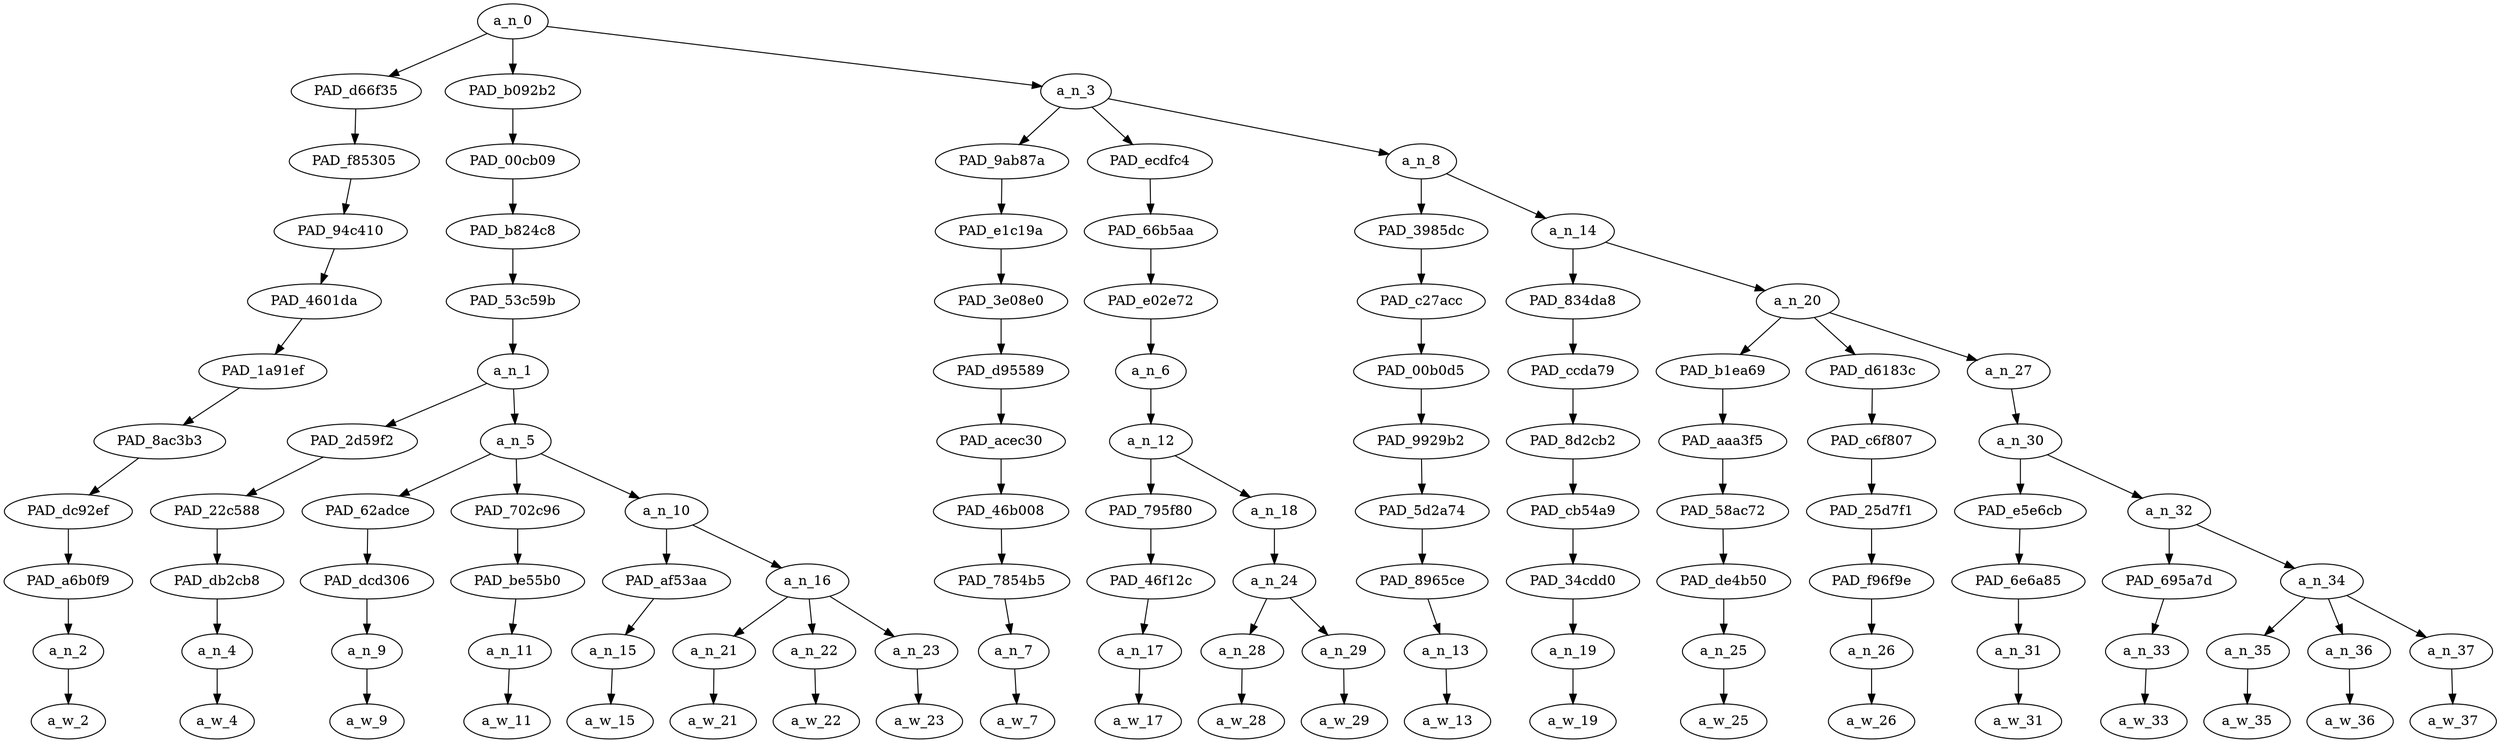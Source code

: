 strict digraph "" {
	a_n_0	[div_dir=-1,
		index=0,
		level=10,
		pos="6.537037037037037,10!",
		text_span="[0, 1, 2, 3, 4, 5, 6, 7, 8, 9, 10, 11, 12, 13, 14, 15, 16, 17, 18, 19, 20]",
		value=1.00000003];
	PAD_d66f35	[div_dir=1,
		index=1,
		level=9,
		pos="7.0,9!",
		text_span="[7]",
		value=0.02237796];
	a_n_0 -> PAD_d66f35;
	PAD_b092b2	[div_dir=-1,
		index=0,
		level=9,
		pos="1.6666666666666667,9!",
		text_span="[0, 1, 2, 3, 4, 5, 6]",
		value=0.68859003];
	a_n_0 -> PAD_b092b2;
	a_n_3	[div_dir=1,
		index=2,
		level=9,
		pos="10.944444444444445,9!",
		text_span="[8, 9, 10, 11, 12, 13, 14, 15, 16, 17, 18, 19, 20]",
		value=0.28894788];
	a_n_0 -> a_n_3;
	PAD_f85305	[div_dir=1,
		index=1,
		level=8,
		pos="7.0,8!",
		text_span="[7]",
		value=0.02237796];
	PAD_d66f35 -> PAD_f85305;
	PAD_94c410	[div_dir=1,
		index=1,
		level=7,
		pos="7.0,7!",
		text_span="[7]",
		value=0.02237796];
	PAD_f85305 -> PAD_94c410;
	PAD_4601da	[div_dir=1,
		index=1,
		level=6,
		pos="7.0,6!",
		text_span="[7]",
		value=0.02237796];
	PAD_94c410 -> PAD_4601da;
	PAD_1a91ef	[div_dir=1,
		index=1,
		level=5,
		pos="7.0,5!",
		text_span="[7]",
		value=0.02237796];
	PAD_4601da -> PAD_1a91ef;
	PAD_8ac3b3	[div_dir=1,
		index=2,
		level=4,
		pos="7.0,4!",
		text_span="[7]",
		value=0.02237796];
	PAD_1a91ef -> PAD_8ac3b3;
	PAD_dc92ef	[div_dir=1,
		index=4,
		level=3,
		pos="7.0,3!",
		text_span="[7]",
		value=0.02237796];
	PAD_8ac3b3 -> PAD_dc92ef;
	PAD_a6b0f9	[div_dir=1,
		index=5,
		level=2,
		pos="7.0,2!",
		text_span="[7]",
		value=0.02237796];
	PAD_dc92ef -> PAD_a6b0f9;
	a_n_2	[div_dir=1,
		index=7,
		level=1,
		pos="7.0,1!",
		text_span="[7]",
		value=0.02237796];
	PAD_a6b0f9 -> a_n_2;
	a_w_2	[div_dir=0,
		index=7,
		level=0,
		pos="7,0!",
		text_span="[7]",
		value=and];
	a_n_2 -> a_w_2;
	PAD_00cb09	[div_dir=-1,
		index=0,
		level=8,
		pos="1.6666666666666667,8!",
		text_span="[0, 1, 2, 3, 4, 5, 6]",
		value=0.68859003];
	PAD_b092b2 -> PAD_00cb09;
	PAD_b824c8	[div_dir=-1,
		index=0,
		level=7,
		pos="1.6666666666666667,7!",
		text_span="[0, 1, 2, 3, 4, 5, 6]",
		value=0.68859003];
	PAD_00cb09 -> PAD_b824c8;
	PAD_53c59b	[div_dir=-1,
		index=0,
		level=6,
		pos="1.6666666666666667,6!",
		text_span="[0, 1, 2, 3, 4, 5, 6]",
		value=0.68859003];
	PAD_b824c8 -> PAD_53c59b;
	a_n_1	[div_dir=-1,
		index=0,
		level=5,
		pos="1.6666666666666667,5!",
		text_span="[0, 1, 2, 3, 4, 5, 6]",
		value=0.68859003];
	PAD_53c59b -> a_n_1;
	PAD_2d59f2	[div_dir=-1,
		index=0,
		level=4,
		pos="0.0,4!",
		text_span="[0]",
		value=0.03086774];
	a_n_1 -> PAD_2d59f2;
	a_n_5	[div_dir=-1,
		index=1,
		level=4,
		pos="3.3333333333333335,4!",
		text_span="[1, 2, 3, 4, 5, 6]",
		value=0.65736463];
	a_n_1 -> a_n_5;
	PAD_22c588	[div_dir=-1,
		index=0,
		level=3,
		pos="0.0,3!",
		text_span="[0]",
		value=0.03086774];
	PAD_2d59f2 -> PAD_22c588;
	PAD_db2cb8	[div_dir=-1,
		index=0,
		level=2,
		pos="0.0,2!",
		text_span="[0]",
		value=0.03086774];
	PAD_22c588 -> PAD_db2cb8;
	a_n_4	[div_dir=-1,
		index=0,
		level=1,
		pos="0.0,1!",
		text_span="[0]",
		value=0.03086774];
	PAD_db2cb8 -> a_n_4;
	a_w_4	[div_dir=0,
		index=0,
		level=0,
		pos="0,0!",
		text_span="[0]",
		value=we];
	a_n_4 -> a_w_4;
	PAD_62adce	[div_dir=1,
		index=1,
		level=3,
		pos="1.0,3!",
		text_span="[1]",
		value=0.05319261];
	a_n_5 -> PAD_62adce;
	PAD_702c96	[div_dir=-1,
		index=3,
		level=3,
		pos="6.0,3!",
		text_span="[6]",
		value=0.04270886];
	a_n_5 -> PAD_702c96;
	a_n_10	[div_dir=-1,
		index=2,
		level=3,
		pos="3.0,3!",
		text_span="[2, 3, 4, 5]",
		value=0.56111856];
	a_n_5 -> a_n_10;
	PAD_dcd306	[div_dir=1,
		index=1,
		level=2,
		pos="1.0,2!",
		text_span="[1]",
		value=0.05319261];
	PAD_62adce -> PAD_dcd306;
	a_n_9	[div_dir=1,
		index=1,
		level=1,
		pos="1.0,1!",
		text_span="[1]",
		value=0.05319261];
	PAD_dcd306 -> a_n_9;
	a_w_9	[div_dir=0,
		index=1,
		level=0,
		pos="1,0!",
		text_span="[1]",
		value=dressed];
	a_n_9 -> a_w_9;
	PAD_be55b0	[div_dir=-1,
		index=4,
		level=2,
		pos="6.0,2!",
		text_span="[6]",
		value=0.04270886];
	PAD_702c96 -> PAD_be55b0;
	a_n_11	[div_dir=-1,
		index=6,
		level=1,
		pos="6.0,1!",
		text_span="[6]",
		value=0.04270886];
	PAD_be55b0 -> a_n_11;
	a_w_11	[div_dir=0,
		index=6,
		level=0,
		pos="6,0!",
		text_span="[6]",
		value=today];
	a_n_11 -> a_w_11;
	PAD_af53aa	[div_dir=1,
		index=2,
		level=2,
		pos="2.0,2!",
		text_span="[2]",
		value=0.05126641];
	a_n_10 -> PAD_af53aa;
	a_n_16	[div_dir=-1,
		index=3,
		level=2,
		pos="4.0,2!",
		text_span="[3, 4, 5]",
		value=0.50941187];
	a_n_10 -> a_n_16;
	a_n_15	[div_dir=1,
		index=2,
		level=1,
		pos="2.0,1!",
		text_span="[2]",
		value=0.05126641];
	PAD_af53aa -> a_n_15;
	a_w_15	[div_dir=0,
		index=2,
		level=0,
		pos="2,0!",
		text_span="[2]",
		value=with];
	a_n_15 -> a_w_15;
	a_n_21	[div_dir=1,
		index=3,
		level=1,
		pos="3.0,1!",
		text_span="[3]",
		value=0.13517815];
	a_n_16 -> a_n_21;
	a_n_22	[div_dir=-1,
		index=4,
		level=1,
		pos="4.0,1!",
		text_span="[4]",
		value=0.27105821];
	a_n_16 -> a_n_22;
	a_n_23	[div_dir=1,
		index=5,
		level=1,
		pos="5.0,1!",
		text_span="[5]",
		value=0.10264539];
	a_n_16 -> a_n_23;
	a_w_21	[div_dir=0,
		index=3,
		level=0,
		pos="3,0!",
		text_span="[3]",
		value=big];
	a_n_21 -> a_w_21;
	a_w_22	[div_dir=0,
		index=4,
		level=0,
		pos="4,0!",
		text_span="[4]",
		value=dyke];
	a_n_22 -> a_w_22;
	a_w_23	[div_dir=0,
		index=5,
		level=0,
		pos="5,0!",
		text_span="[5]",
		value=energy];
	a_n_23 -> a_w_23;
	PAD_9ab87a	[div_dir=1,
		index=3,
		level=8,
		pos="11.0,8!",
		text_span="[11]",
		value=0.01637332];
	a_n_3 -> PAD_9ab87a;
	PAD_ecdfc4	[div_dir=1,
		index=2,
		level=8,
		pos="8.75,8!",
		text_span="[8, 9, 10]",
		value=0.08952731];
	a_n_3 -> PAD_ecdfc4;
	a_n_8	[div_dir=1,
		index=4,
		level=8,
		pos="13.083333333333334,8!",
		text_span="[12, 13, 14, 15, 16, 17, 18, 19, 20]",
		value=0.18290199];
	a_n_3 -> a_n_8;
	PAD_e1c19a	[div_dir=1,
		index=3,
		level=7,
		pos="11.0,7!",
		text_span="[11]",
		value=0.01637332];
	PAD_9ab87a -> PAD_e1c19a;
	PAD_3e08e0	[div_dir=1,
		index=3,
		level=6,
		pos="11.0,6!",
		text_span="[11]",
		value=0.01637332];
	PAD_e1c19a -> PAD_3e08e0;
	PAD_d95589	[div_dir=1,
		index=3,
		level=5,
		pos="11.0,5!",
		text_span="[11]",
		value=0.01637332];
	PAD_3e08e0 -> PAD_d95589;
	PAD_acec30	[div_dir=1,
		index=4,
		level=4,
		pos="11.0,4!",
		text_span="[11]",
		value=0.01637332];
	PAD_d95589 -> PAD_acec30;
	PAD_46b008	[div_dir=1,
		index=7,
		level=3,
		pos="11.0,3!",
		text_span="[11]",
		value=0.01637332];
	PAD_acec30 -> PAD_46b008;
	PAD_7854b5	[div_dir=1,
		index=8,
		level=2,
		pos="11.0,2!",
		text_span="[11]",
		value=0.01637332];
	PAD_46b008 -> PAD_7854b5;
	a_n_7	[div_dir=1,
		index=11,
		level=1,
		pos="11.0,1!",
		text_span="[11]",
		value=0.01637332];
	PAD_7854b5 -> a_n_7;
	a_w_7	[div_dir=0,
		index=11,
		level=0,
		pos="11,0!",
		text_span="[11]",
		value=but];
	a_n_7 -> a_w_7;
	PAD_66b5aa	[div_dir=1,
		index=2,
		level=7,
		pos="8.75,7!",
		text_span="[8, 9, 10]",
		value=0.08952731];
	PAD_ecdfc4 -> PAD_66b5aa;
	PAD_e02e72	[div_dir=1,
		index=2,
		level=6,
		pos="8.75,6!",
		text_span="[8, 9, 10]",
		value=0.08952731];
	PAD_66b5aa -> PAD_e02e72;
	a_n_6	[div_dir=1,
		index=2,
		level=5,
		pos="8.75,5!",
		text_span="[8, 9, 10]",
		value=0.08952731];
	PAD_e02e72 -> a_n_6;
	a_n_12	[div_dir=1,
		index=3,
		level=4,
		pos="8.75,4!",
		text_span="[8, 9, 10]",
		value=0.08945103];
	a_n_6 -> a_n_12;
	PAD_795f80	[div_dir=1,
		index=5,
		level=3,
		pos="8.0,3!",
		text_span="[8]",
		value=0.03902779];
	a_n_12 -> PAD_795f80;
	a_n_18	[div_dir=1,
		index=6,
		level=3,
		pos="9.5,3!",
		text_span="[9, 10]",
		value=0.05034697];
	a_n_12 -> a_n_18;
	PAD_46f12c	[div_dir=1,
		index=6,
		level=2,
		pos="8.0,2!",
		text_span="[8]",
		value=0.03902779];
	PAD_795f80 -> PAD_46f12c;
	a_n_17	[div_dir=1,
		index=8,
		level=1,
		pos="8.0,1!",
		text_span="[8]",
		value=0.03902779];
	PAD_46f12c -> a_n_17;
	a_w_17	[div_dir=0,
		index=8,
		level=0,
		pos="8,0!",
		text_span="[8]",
		value=wanna];
	a_n_17 -> a_w_17;
	a_n_24	[div_dir=1,
		index=7,
		level=2,
		pos="9.5,2!",
		text_span="[9, 10]",
		value=0.05030181];
	a_n_18 -> a_n_24;
	a_n_28	[div_dir=1,
		index=9,
		level=1,
		pos="9.0,1!",
		text_span="[9]",
		value=0.02714556];
	a_n_24 -> a_n_28;
	a_n_29	[div_dir=-1,
		index=10,
		level=1,
		pos="10.0,1!",
		text_span="[10]",
		value=0.02311110];
	a_n_24 -> a_n_29;
	a_w_28	[div_dir=0,
		index=9,
		level=0,
		pos="9,0!",
		text_span="[9]",
		value=show];
	a_n_28 -> a_w_28;
	a_w_29	[div_dir=0,
		index=10,
		level=0,
		pos="10,0!",
		text_span="[10]",
		value=off];
	a_n_29 -> a_w_29;
	PAD_3985dc	[div_dir=1,
		index=4,
		level=7,
		pos="12.0,7!",
		text_span="[12]",
		value=0.01898292];
	a_n_8 -> PAD_3985dc;
	a_n_14	[div_dir=1,
		index=5,
		level=7,
		pos="14.166666666666668,7!",
		text_span="[13, 14, 15, 16, 17, 18, 19, 20]",
		value=0.16380893];
	a_n_8 -> a_n_14;
	PAD_c27acc	[div_dir=1,
		index=4,
		level=6,
		pos="12.0,6!",
		text_span="[12]",
		value=0.01898292];
	PAD_3985dc -> PAD_c27acc;
	PAD_00b0d5	[div_dir=1,
		index=4,
		level=5,
		pos="12.0,5!",
		text_span="[12]",
		value=0.01898292];
	PAD_c27acc -> PAD_00b0d5;
	PAD_9929b2	[div_dir=1,
		index=5,
		level=4,
		pos="12.0,4!",
		text_span="[12]",
		value=0.01898292];
	PAD_00b0d5 -> PAD_9929b2;
	PAD_5d2a74	[div_dir=1,
		index=8,
		level=3,
		pos="12.0,3!",
		text_span="[12]",
		value=0.01898292];
	PAD_9929b2 -> PAD_5d2a74;
	PAD_8965ce	[div_dir=1,
		index=9,
		level=2,
		pos="12.0,2!",
		text_span="[12]",
		value=0.01898292];
	PAD_5d2a74 -> PAD_8965ce;
	a_n_13	[div_dir=1,
		index=12,
		level=1,
		pos="12.0,1!",
		text_span="[12]",
		value=0.01898292];
	PAD_8965ce -> a_n_13;
	a_w_13	[div_dir=0,
		index=12,
		level=0,
		pos="12,0!",
		text_span="[12]",
		value=we1];
	a_n_13 -> a_w_13;
	PAD_834da8	[div_dir=1,
		index=5,
		level=6,
		pos="13.0,6!",
		text_span="[13]",
		value=0.01897225];
	a_n_14 -> PAD_834da8;
	a_n_20	[div_dir=1,
		index=6,
		level=6,
		pos="15.333333333333334,6!",
		text_span="[14, 15, 16, 17, 18, 19, 20]",
		value=0.14474008];
	a_n_14 -> a_n_20;
	PAD_ccda79	[div_dir=1,
		index=5,
		level=5,
		pos="13.0,5!",
		text_span="[13]",
		value=0.01897225];
	PAD_834da8 -> PAD_ccda79;
	PAD_8d2cb2	[div_dir=1,
		index=6,
		level=4,
		pos="13.0,4!",
		text_span="[13]",
		value=0.01897225];
	PAD_ccda79 -> PAD_8d2cb2;
	PAD_cb54a9	[div_dir=1,
		index=9,
		level=3,
		pos="13.0,3!",
		text_span="[13]",
		value=0.01897225];
	PAD_8d2cb2 -> PAD_cb54a9;
	PAD_34cdd0	[div_dir=1,
		index=10,
		level=2,
		pos="13.0,2!",
		text_span="[13]",
		value=0.01897225];
	PAD_cb54a9 -> PAD_34cdd0;
	a_n_19	[div_dir=1,
		index=13,
		level=1,
		pos="13.0,1!",
		text_span="[13]",
		value=0.01897225];
	PAD_34cdd0 -> a_n_19;
	a_w_19	[div_dir=0,
		index=13,
		level=0,
		pos="13,0!",
		text_span="[13]",
		value=are];
	a_n_19 -> a_w_19;
	PAD_b1ea69	[div_dir=-1,
		index=6,
		level=5,
		pos="14.0,5!",
		text_span="[14]",
		value=0.01598419];
	a_n_20 -> PAD_b1ea69;
	PAD_d6183c	[div_dir=1,
		index=7,
		level=5,
		pos="15.0,5!",
		text_span="[15]",
		value=0.03456035];
	a_n_20 -> PAD_d6183c;
	a_n_27	[div_dir=1,
		index=8,
		level=5,
		pos="17.0,5!",
		text_span="[16, 17, 18, 19, 20]",
		value=0.09409608];
	a_n_20 -> a_n_27;
	PAD_aaa3f5	[div_dir=-1,
		index=7,
		level=4,
		pos="14.0,4!",
		text_span="[14]",
		value=0.01598419];
	PAD_b1ea69 -> PAD_aaa3f5;
	PAD_58ac72	[div_dir=-1,
		index=10,
		level=3,
		pos="14.0,3!",
		text_span="[14]",
		value=0.01598419];
	PAD_aaa3f5 -> PAD_58ac72;
	PAD_de4b50	[div_dir=-1,
		index=11,
		level=2,
		pos="14.0,2!",
		text_span="[14]",
		value=0.01598419];
	PAD_58ac72 -> PAD_de4b50;
	a_n_25	[div_dir=-1,
		index=14,
		level=1,
		pos="14.0,1!",
		text_span="[14]",
		value=0.01598419];
	PAD_de4b50 -> a_n_25;
	a_w_25	[div_dir=0,
		index=14,
		level=0,
		pos="14,0!",
		text_span="[14]",
		value=too];
	a_n_25 -> a_w_25;
	PAD_c6f807	[div_dir=1,
		index=8,
		level=4,
		pos="15.0,4!",
		text_span="[15]",
		value=0.03456035];
	PAD_d6183c -> PAD_c6f807;
	PAD_25d7f1	[div_dir=1,
		index=11,
		level=3,
		pos="15.0,3!",
		text_span="[15]",
		value=0.03456035];
	PAD_c6f807 -> PAD_25d7f1;
	PAD_f96f9e	[div_dir=1,
		index=12,
		level=2,
		pos="15.0,2!",
		text_span="[15]",
		value=0.03456035];
	PAD_25d7f1 -> PAD_f96f9e;
	a_n_26	[div_dir=1,
		index=15,
		level=1,
		pos="15.0,1!",
		text_span="[15]",
		value=0.03456035];
	PAD_f96f9e -> a_n_26;
	a_w_26	[div_dir=0,
		index=15,
		level=0,
		pos="15,0!",
		text_span="[15]",
		value=scared];
	a_n_26 -> a_w_26;
	a_n_30	[div_dir=1,
		index=9,
		level=4,
		pos="17.0,4!",
		text_span="[16, 17, 18, 19, 20]",
		value=0.09402390];
	a_n_27 -> a_n_30;
	PAD_e5e6cb	[div_dir=1,
		index=12,
		level=3,
		pos="16.0,3!",
		text_span="[16]",
		value=0.01420134];
	a_n_30 -> PAD_e5e6cb;
	a_n_32	[div_dir=1,
		index=13,
		level=3,
		pos="18.0,3!",
		text_span="[17, 18, 19, 20]",
		value=0.07975038];
	a_n_30 -> a_n_32;
	PAD_6e6a85	[div_dir=1,
		index=13,
		level=2,
		pos="16.0,2!",
		text_span="[16]",
		value=0.01420134];
	PAD_e5e6cb -> PAD_6e6a85;
	a_n_31	[div_dir=1,
		index=16,
		level=1,
		pos="16.0,1!",
		text_span="[16]",
		value=0.01420134];
	PAD_6e6a85 -> a_n_31;
	a_w_31	[div_dir=0,
		index=16,
		level=0,
		pos="16,0!",
		text_span="[16]",
		value=to];
	a_n_31 -> a_w_31;
	PAD_695a7d	[div_dir=-1,
		index=14,
		level=2,
		pos="17.0,2!",
		text_span="[17]",
		value=0.01360111];
	a_n_32 -> PAD_695a7d;
	a_n_34	[div_dir=1,
		index=15,
		level=2,
		pos="19.0,2!",
		text_span="[18, 19, 20]",
		value=0.06608314];
	a_n_32 -> a_n_34;
	a_n_33	[div_dir=-1,
		index=17,
		level=1,
		pos="17.0,1!",
		text_span="[17]",
		value=0.01360111];
	PAD_695a7d -> a_n_33;
	a_w_33	[div_dir=0,
		index=17,
		level=0,
		pos="17,0!",
		text_span="[17]",
		value=do];
	a_n_33 -> a_w_33;
	a_n_35	[div_dir=-1,
		index=18,
		level=1,
		pos="18.0,1!",
		text_span="[18]",
		value=0.01524968];
	a_n_34 -> a_n_35;
	a_n_36	[div_dir=1,
		index=19,
		level=1,
		pos="19.0,1!",
		text_span="[19]",
		value=0.02277811];
	a_n_34 -> a_n_36;
	a_n_37	[div_dir=1,
		index=20,
		level=1,
		pos="20.0,1!",
		text_span="[20]",
		value=0.02796673];
	a_n_34 -> a_n_37;
	a_w_35	[div_dir=0,
		index=18,
		level=0,
		pos="18,0!",
		text_span="[18]",
		value=a];
	a_n_35 -> a_w_35;
	a_w_36	[div_dir=0,
		index=19,
		level=0,
		pos="19,0!",
		text_span="[19]",
		value=face];
	a_n_36 -> a_w_36;
	a_w_37	[div_dir=0,
		index=20,
		level=0,
		pos="20,0!",
		text_span="[20]",
		value=reveal];
	a_n_37 -> a_w_37;
}
